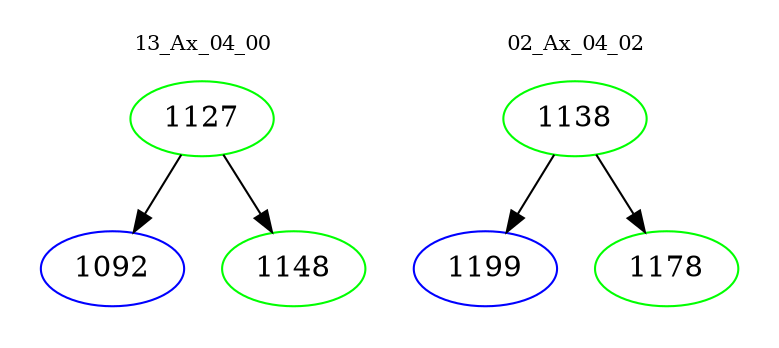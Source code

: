 digraph{
subgraph cluster_0 {
color = white
label = "13_Ax_04_00";
fontsize=10;
T0_1127 [label="1127", color="green"]
T0_1127 -> T0_1092 [color="black"]
T0_1092 [label="1092", color="blue"]
T0_1127 -> T0_1148 [color="black"]
T0_1148 [label="1148", color="green"]
}
subgraph cluster_1 {
color = white
label = "02_Ax_04_02";
fontsize=10;
T1_1138 [label="1138", color="green"]
T1_1138 -> T1_1199 [color="black"]
T1_1199 [label="1199", color="blue"]
T1_1138 -> T1_1178 [color="black"]
T1_1178 [label="1178", color="green"]
}
}
